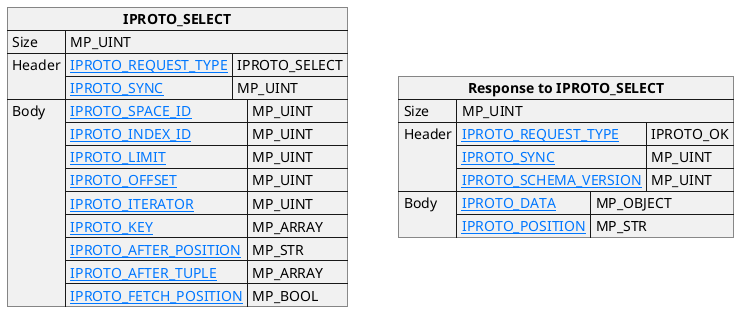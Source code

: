 @startuml

skinparam {
    HyperlinkColor #0077FF
    FontColor #313131
    BorderColor #313131
    BackgroundColor transparent
}

json "**IPROTO_SELECT**" as select {
    "Size": "MP_UINT",
    "Header": {
    "[[https://tarantool.io/en/doc/latest/dev_guide/internals/iproto/keys IPROTO_REQUEST_TYPE]]": "IPROTO_SELECT",
    "[[https://tarantool.io/en/doc/latest/dev_guide/internals/iproto/keys IPROTO_SYNC]]": "MP_UINT"
    },
    "Body": {
    "[[https://tarantool.io/en/doc/latest/dev_guide/internals/iproto/keys IPROTO_SPACE_ID]]": "MP_UINT",
    "[[https://tarantool.io/en/doc/latest/dev_guide/internals/iproto/keys IPROTO_INDEX_ID]]": "MP_UINT",
    "[[https://tarantool.io/en/doc/latest/dev_guide/internals/iproto/keys IPROTO_LIMIT]]": "MP_UINT",
    "[[https://tarantool.io/en/doc/latest/dev_guide/internals/iproto/keys IPROTO_OFFSET]]": "MP_UINT",
    "[[https://tarantool.io/en/doc/latest/dev_guide/internals/iproto/keys IPROTO_ITERATOR]]": "MP_UINT",
    "[[https://tarantool.io/en/doc/latest/dev_guide/internals/iproto/keys IPROTO_KEY]]": "MP_ARRAY",
    "[[https://tarantool.io/en/doc/latest/dev_guide/internals/iproto/keys IPROTO_AFTER_POSITION]]": "MP_STR",
    "[[https://tarantool.io/en/doc/latest/dev_guide/internals/iproto/keys IPROTO_AFTER_TUPLE]]": "MP_ARRAY",
    "[[https://tarantool.io/en/doc/latest/dev_guide/internals/iproto/keys IPROTO_FETCH_POSITION]]": "MP_BOOL"
    }
}

json "**Response to IPROTO_SELECT**" as select_response {
    "Size": "MP_UINT",
    "Header": {
    "[[https://tarantool.io/en/doc/latest/dev_guide/internals/iproto/keys IPROTO_REQUEST_TYPE]]": "IPROTO_OK",
    "[[https://tarantool.io/en/doc/latest/dev_guide/internals/iproto/keys IPROTO_SYNC]]": "MP_UINT",
    "[[https://tarantool.io/en/doc/latest/dev_guide/internals/iproto/keys IPROTO_SCHEMA_VERSION]]": "MP_UINT"
    },
    "Body": {
    "[[https://tarantool.io/en/doc/latest/dev_guide/internals/iproto/keys IPROTO_DATA]]": "MP_OBJECT",
    "[[https://tarantool.io/en/doc/latest/dev_guide/internals/iproto/keys IPROTO_POSITION]]": "MP_STR"
    }
}

@enduml
